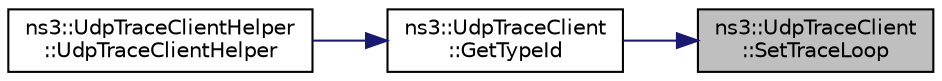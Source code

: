 digraph "ns3::UdpTraceClient::SetTraceLoop"
{
 // LATEX_PDF_SIZE
  edge [fontname="Helvetica",fontsize="10",labelfontname="Helvetica",labelfontsize="10"];
  node [fontname="Helvetica",fontsize="10",shape=record];
  rankdir="RL";
  Node1 [label="ns3::UdpTraceClient\l::SetTraceLoop",height=0.2,width=0.4,color="black", fillcolor="grey75", style="filled", fontcolor="black",tooltip="Set the trace loop flag."];
  Node1 -> Node2 [dir="back",color="midnightblue",fontsize="10",style="solid",fontname="Helvetica"];
  Node2 [label="ns3::UdpTraceClient\l::GetTypeId",height=0.2,width=0.4,color="black", fillcolor="white", style="filled",URL="$structns3_1_1_udp_trace_client.html#ace3de2afbfae12cb73fc78a55f22399c",tooltip="Get the type ID."];
  Node2 -> Node3 [dir="back",color="midnightblue",fontsize="10",style="solid",fontname="Helvetica"];
  Node3 [label="ns3::UdpTraceClientHelper\l::UdpTraceClientHelper",height=0.2,width=0.4,color="black", fillcolor="white", style="filled",URL="$classns3_1_1_udp_trace_client_helper.html#a7098a22832d852a4f614b439be894409",tooltip="Create UdpTraceClientHelper which will make life easier for people trying to set up simulations with ..."];
}
